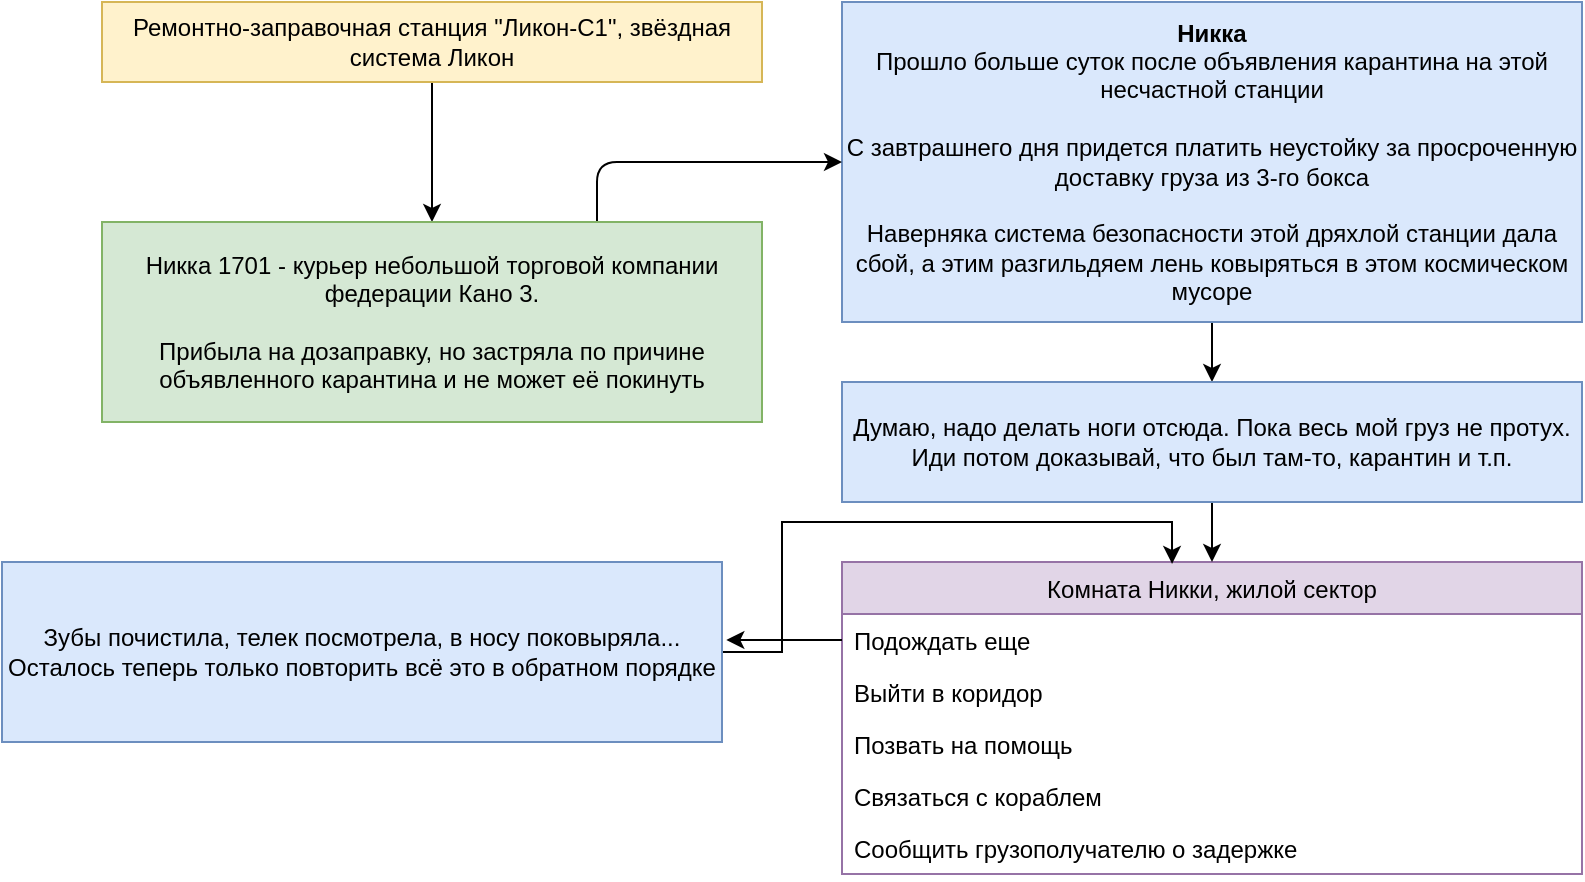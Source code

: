 <mxfile version="14.9.2" type="github">
  <diagram id="ggf2usPorNdX9x693DGo" name="Page-1">
    <mxGraphModel dx="1822" dy="724" grid="1" gridSize="10" guides="1" tooltips="1" connect="1" arrows="1" fold="1" page="0" pageScale="1" pageWidth="827" pageHeight="1169" math="0" shadow="0">
      <root>
        <mxCell id="0" />
        <mxCell id="1" parent="0" />
        <mxCell id="g03nTtScG-hAA8EhMata-2" value="Комната Никки, жилой сектор" style="swimlane;fontStyle=0;childLayout=stackLayout;horizontal=1;startSize=26;horizontalStack=0;resizeParent=1;resizeParentMax=0;resizeLast=0;collapsible=1;marginBottom=0;fillColor=#e1d5e7;strokeColor=#9673a6;" parent="1" vertex="1">
          <mxGeometry x="190" y="350" width="370" height="156" as="geometry" />
        </mxCell>
        <mxCell id="g03nTtScG-hAA8EhMata-3" value="Подождать еще" style="text;align=left;verticalAlign=top;spacingLeft=4;spacingRight=4;overflow=hidden;rotatable=0;points=[[0,0.5],[1,0.5]];portConstraint=eastwest;" parent="g03nTtScG-hAA8EhMata-2" vertex="1">
          <mxGeometry y="26" width="370" height="26" as="geometry" />
        </mxCell>
        <mxCell id="g03nTtScG-hAA8EhMata-4" value="Выйти в коридор" style="text;strokeColor=none;fillColor=none;align=left;verticalAlign=top;spacingLeft=4;spacingRight=4;overflow=hidden;rotatable=0;points=[[0,0.5],[1,0.5]];portConstraint=eastwest;" parent="g03nTtScG-hAA8EhMata-2" vertex="1">
          <mxGeometry y="52" width="370" height="26" as="geometry" />
        </mxCell>
        <mxCell id="g03nTtScG-hAA8EhMata-5" value="Позвать на помощь" style="text;strokeColor=none;fillColor=none;align=left;verticalAlign=top;spacingLeft=4;spacingRight=4;overflow=hidden;rotatable=0;points=[[0,0.5],[1,0.5]];portConstraint=eastwest;" parent="g03nTtScG-hAA8EhMata-2" vertex="1">
          <mxGeometry y="78" width="370" height="26" as="geometry" />
        </mxCell>
        <mxCell id="g03nTtScG-hAA8EhMata-23" value="Связаться с кораблем" style="text;strokeColor=none;fillColor=none;align=left;verticalAlign=top;spacingLeft=4;spacingRight=4;overflow=hidden;rotatable=0;points=[[0,0.5],[1,0.5]];portConstraint=eastwest;" parent="g03nTtScG-hAA8EhMata-2" vertex="1">
          <mxGeometry y="104" width="370" height="26" as="geometry" />
        </mxCell>
        <mxCell id="g03nTtScG-hAA8EhMata-24" value="Сообщить грузополучателю о задержке" style="text;strokeColor=none;fillColor=none;align=left;verticalAlign=top;spacingLeft=4;spacingRight=4;overflow=hidden;rotatable=0;points=[[0,0.5],[1,0.5]];portConstraint=eastwest;" parent="g03nTtScG-hAA8EhMata-2" vertex="1">
          <mxGeometry y="130" width="370" height="26" as="geometry" />
        </mxCell>
        <mxCell id="4rcX--6uyM_ahGE6yn0v-4" style="edgeStyle=orthogonalEdgeStyle;rounded=0;orthogonalLoop=1;jettySize=auto;html=1;entryX=0.5;entryY=0;entryDx=0;entryDy=0;" edge="1" parent="1" source="g03nTtScG-hAA8EhMata-12" target="4rcX--6uyM_ahGE6yn0v-2">
          <mxGeometry relative="1" as="geometry" />
        </mxCell>
        <mxCell id="g03nTtScG-hAA8EhMata-12" value="&lt;div&gt;&lt;b&gt;Никка&lt;/b&gt;&lt;br&gt;&lt;/div&gt;&lt;div&gt;Прошло больше суток после объявления карантина на этой несчастной станции&lt;/div&gt;&lt;div&gt;&lt;br&gt;&lt;/div&gt;&lt;div&gt;&lt;div&gt;С завтрашнего дня придется платить неустойку за просроченную доставку груза из 3-го бокса&lt;/div&gt;&lt;/div&gt;&lt;div&gt;&lt;br&gt;&lt;/div&gt;&lt;div&gt;Наверняка система безопасности этой дряхлой станции дала сбой, а этим разгильдяем лень ковыряться в этом космическом мусоре&lt;/div&gt;" style="whiteSpace=wrap;html=1;fillColor=#dae8fc;strokeColor=#6c8ebf;" parent="1" vertex="1">
          <mxGeometry x="190" y="70" width="370" height="160" as="geometry" />
        </mxCell>
        <mxCell id="g03nTtScG-hAA8EhMata-25" style="edgeStyle=orthogonalEdgeStyle;orthogonalLoop=1;jettySize=auto;html=1;entryX=0.5;entryY=0;entryDx=0;entryDy=0;" parent="1" source="g03nTtScG-hAA8EhMata-13" target="g03nTtScG-hAA8EhMata-15" edge="1">
          <mxGeometry relative="1" as="geometry" />
        </mxCell>
        <mxCell id="g03nTtScG-hAA8EhMata-13" value="Ремонтно-заправочная станция &quot;Ликон-С1&quot;, звёздная система Ликон" style="whiteSpace=wrap;html=1;fillColor=#fff2cc;strokeColor=#d6b656;" parent="1" vertex="1">
          <mxGeometry x="-180" y="70" width="330" height="40" as="geometry" />
        </mxCell>
        <mxCell id="g03nTtScG-hAA8EhMata-26" style="edgeStyle=orthogonalEdgeStyle;orthogonalLoop=1;jettySize=auto;html=1;exitX=0.75;exitY=0;exitDx=0;exitDy=0;" parent="1" source="g03nTtScG-hAA8EhMata-15" target="g03nTtScG-hAA8EhMata-12" edge="1">
          <mxGeometry relative="1" as="geometry" />
        </mxCell>
        <mxCell id="g03nTtScG-hAA8EhMata-15" value="&lt;div&gt;Никка 1701 - курьер небольшой торговой компании федерации Кано 3.&lt;/div&gt;&lt;div&gt;&lt;br&gt;&lt;/div&gt;&lt;div&gt;Прибыла на дозаправку, но застряла по причине объявленного карантина и не может её покинуть&lt;br&gt;&lt;/div&gt;" style="whiteSpace=wrap;html=1;fillColor=#d5e8d4;strokeColor=#82b366;" parent="1" vertex="1">
          <mxGeometry x="-180" y="180" width="330" height="100" as="geometry" />
        </mxCell>
        <mxCell id="4rcX--6uyM_ahGE6yn0v-5" style="edgeStyle=orthogonalEdgeStyle;rounded=0;orthogonalLoop=1;jettySize=auto;html=1;entryX=0.5;entryY=0;entryDx=0;entryDy=0;" edge="1" parent="1" source="4rcX--6uyM_ahGE6yn0v-2" target="g03nTtScG-hAA8EhMata-2">
          <mxGeometry relative="1" as="geometry" />
        </mxCell>
        <mxCell id="4rcX--6uyM_ahGE6yn0v-2" value="Думаю, надо делать ноги отсюда. Пока весь мой груз не протух. Иди потом доказывай, что был там-то, карантин и т.п." style="rounded=0;whiteSpace=wrap;html=1;fillColor=#dae8fc;strokeColor=#6c8ebf;" vertex="1" parent="1">
          <mxGeometry x="190" y="260" width="370" height="60" as="geometry" />
        </mxCell>
        <mxCell id="4rcX--6uyM_ahGE6yn0v-9" style="edgeStyle=orthogonalEdgeStyle;rounded=0;orthogonalLoop=1;jettySize=auto;html=1;entryX=0.446;entryY=0.006;entryDx=0;entryDy=0;entryPerimeter=0;" edge="1" parent="1" source="4rcX--6uyM_ahGE6yn0v-6" target="g03nTtScG-hAA8EhMata-2">
          <mxGeometry relative="1" as="geometry" />
        </mxCell>
        <mxCell id="4rcX--6uyM_ahGE6yn0v-6" value="&lt;div&gt;Зубы почистила, телек посмотрела, в носу поковыряла...&lt;/div&gt;&lt;div&gt;Осталось теперь только повторить всё это в обратном порядке&lt;br&gt;&lt;/div&gt;" style="rounded=0;whiteSpace=wrap;html=1;fillColor=#dae8fc;strokeColor=#6c8ebf;" vertex="1" parent="1">
          <mxGeometry x="-230" y="350" width="360" height="90" as="geometry" />
        </mxCell>
        <mxCell id="4rcX--6uyM_ahGE6yn0v-7" style="edgeStyle=orthogonalEdgeStyle;rounded=0;orthogonalLoop=1;jettySize=auto;html=1;entryX=1.006;entryY=0.433;entryDx=0;entryDy=0;entryPerimeter=0;" edge="1" parent="1" source="g03nTtScG-hAA8EhMata-3" target="4rcX--6uyM_ahGE6yn0v-6">
          <mxGeometry relative="1" as="geometry" />
        </mxCell>
      </root>
    </mxGraphModel>
  </diagram>
</mxfile>
